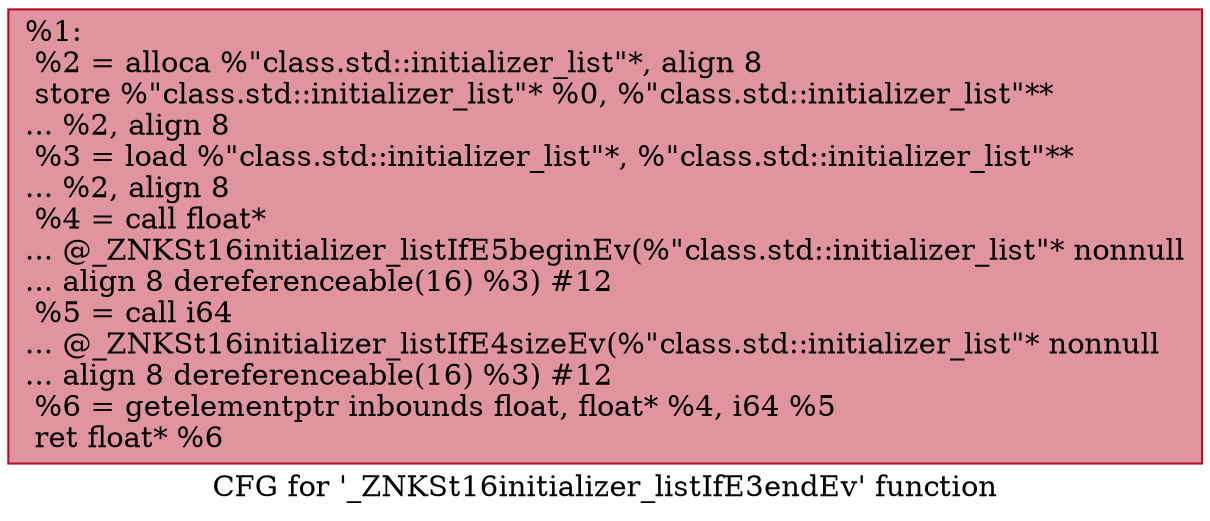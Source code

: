 digraph "CFG for '_ZNKSt16initializer_listIfE3endEv' function" {
	label="CFG for '_ZNKSt16initializer_listIfE3endEv' function";

	Node0x559363e1d4d0 [shape=record,color="#b70d28ff", style=filled, fillcolor="#b70d2870",label="{%1:\l  %2 = alloca %\"class.std::initializer_list\"*, align 8\l  store %\"class.std::initializer_list\"* %0, %\"class.std::initializer_list\"**\l... %2, align 8\l  %3 = load %\"class.std::initializer_list\"*, %\"class.std::initializer_list\"**\l... %2, align 8\l  %4 = call float*\l... @_ZNKSt16initializer_listIfE5beginEv(%\"class.std::initializer_list\"* nonnull\l... align 8 dereferenceable(16) %3) #12\l  %5 = call i64\l... @_ZNKSt16initializer_listIfE4sizeEv(%\"class.std::initializer_list\"* nonnull\l... align 8 dereferenceable(16) %3) #12\l  %6 = getelementptr inbounds float, float* %4, i64 %5\l  ret float* %6\l}"];
}
